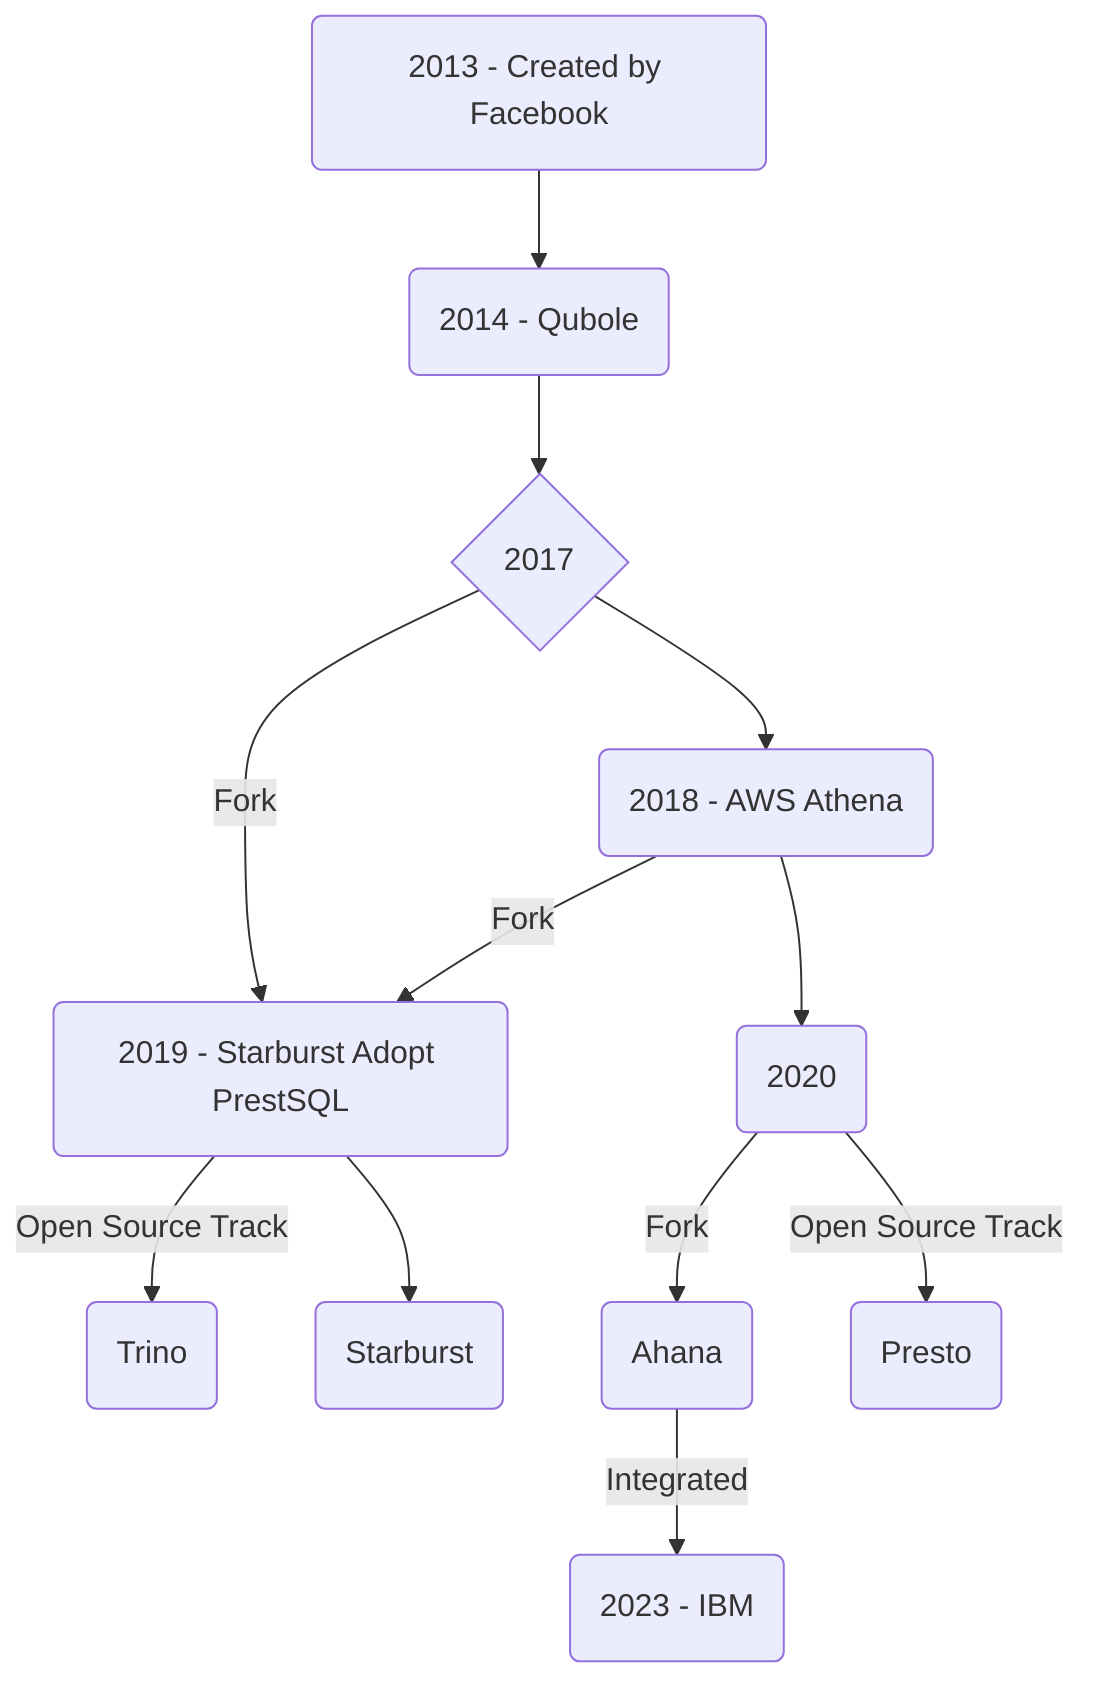 flowchart TB
    A(2013 - Created by Facebook) --> B(2014 - Qubole)
    B --> C{2017}
    C -->|Fork| D(2019 - Starburst Adopt PrestSQL)
    C --> E(2018 - AWS Athena)
    E -->|Fork| D
    E --> F(2020)
    F -->|Fork| G(Ahana)
    G -->|Integrated| H(2023 - IBM)
    D --> |Open Source Track|I(Trino)
    D --> J(Starburst)
    F --> |Open Source Track|K(Presto)